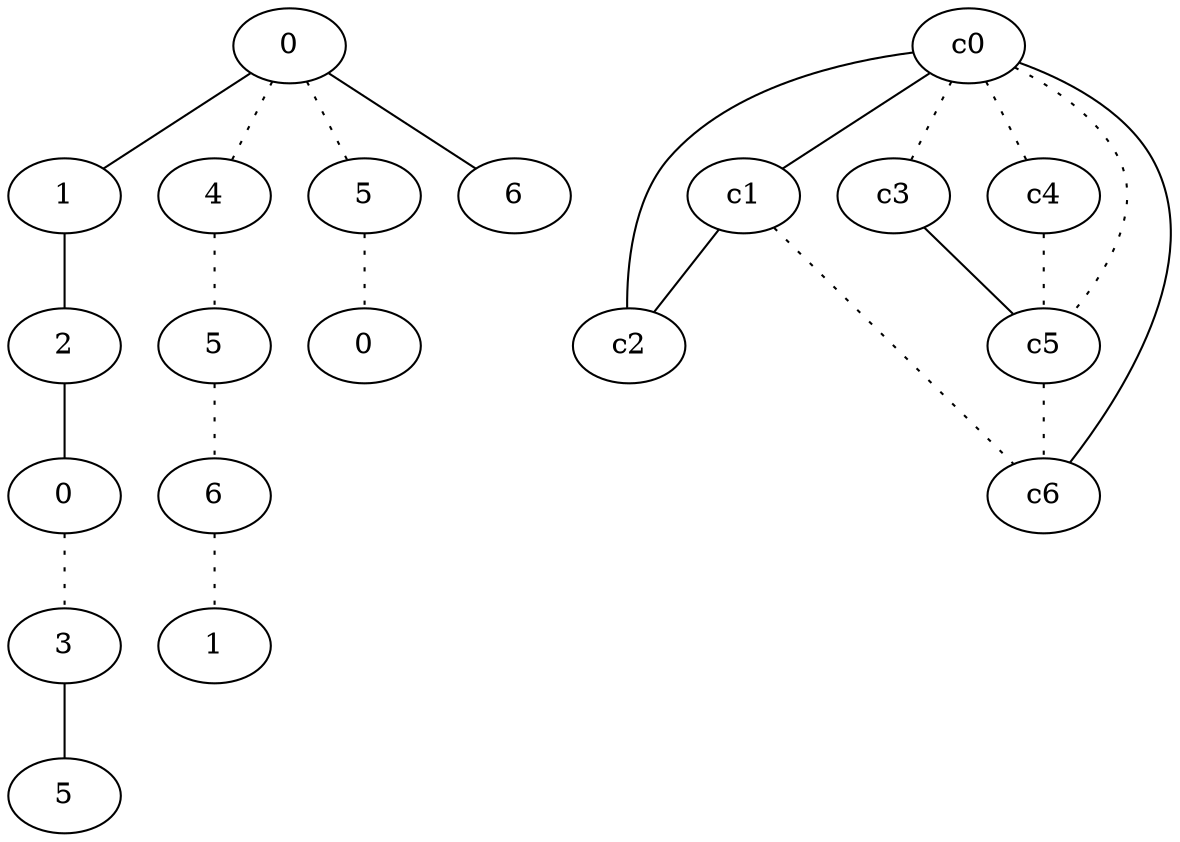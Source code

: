graph {
a0[label=0];
a1[label=1];
a2[label=2];
a3[label=0];
a4[label=3];
a5[label=5];
a6[label=4];
a7[label=5];
a8[label=6];
a9[label=1];
a10[label=5];
a11[label=0];
a12[label=6];
a0 -- a1;
a0 -- a6 [style=dotted];
a0 -- a10 [style=dotted];
a0 -- a12;
a1 -- a2;
a2 -- a3;
a3 -- a4 [style=dotted];
a4 -- a5;
a6 -- a7 [style=dotted];
a7 -- a8 [style=dotted];
a8 -- a9 [style=dotted];
a10 -- a11 [style=dotted];
c0 -- c1;
c0 -- c2;
c0 -- c3 [style=dotted];
c0 -- c4 [style=dotted];
c0 -- c5 [style=dotted];
c0 -- c6;
c1 -- c2;
c1 -- c6 [style=dotted];
c3 -- c5;
c4 -- c5 [style=dotted];
c5 -- c6 [style=dotted];
}

